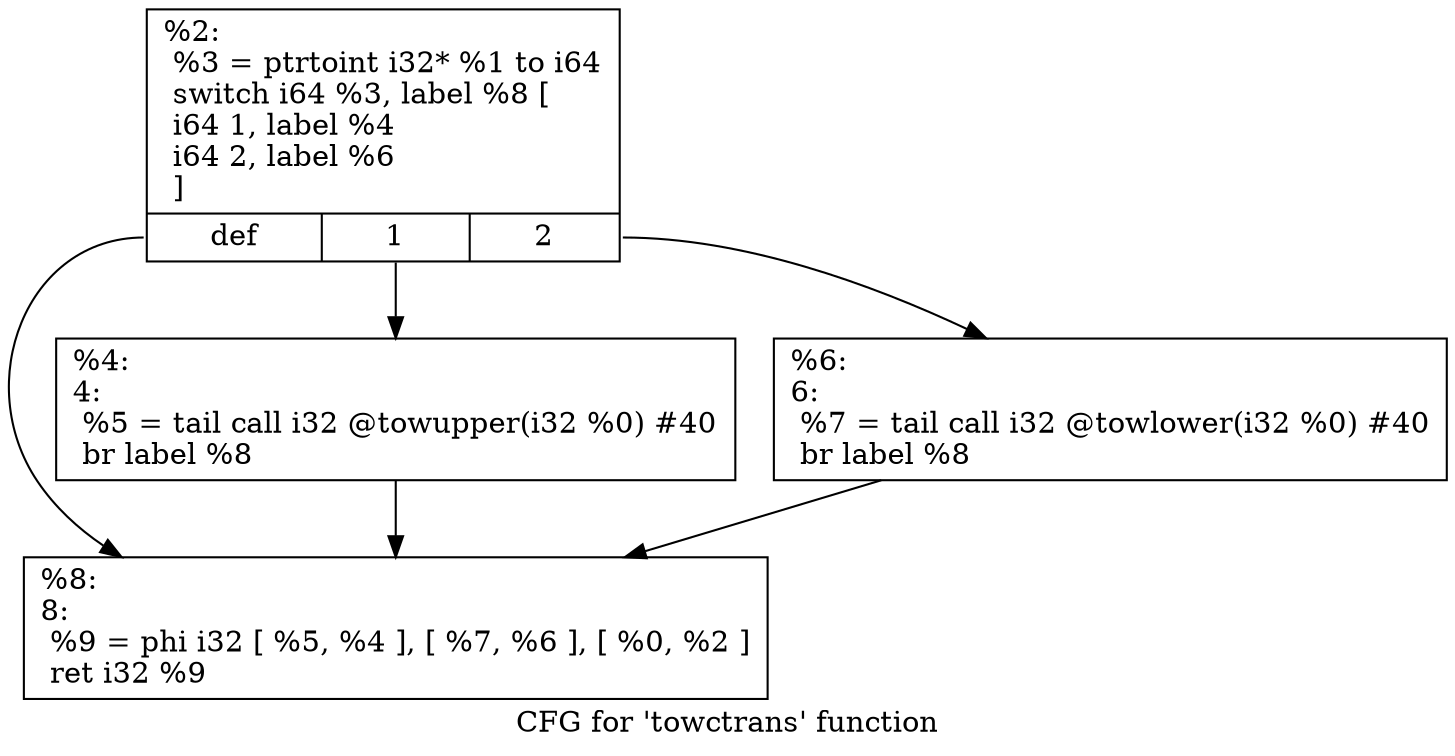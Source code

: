 digraph "CFG for 'towctrans' function" {
	label="CFG for 'towctrans' function";

	Node0x1c675f0 [shape=record,label="{%2:\l  %3 = ptrtoint i32* %1 to i64\l  switch i64 %3, label %8 [\l    i64 1, label %4\l    i64 2, label %6\l  ]\l|{<s0>def|<s1>1|<s2>2}}"];
	Node0x1c675f0:s0 -> Node0x1c676e0;
	Node0x1c675f0:s1 -> Node0x1c67640;
	Node0x1c675f0:s2 -> Node0x1c67690;
	Node0x1c67640 [shape=record,label="{%4:\l4:                                                \l  %5 = tail call i32 @towupper(i32 %0) #40\l  br label %8\l}"];
	Node0x1c67640 -> Node0x1c676e0;
	Node0x1c67690 [shape=record,label="{%6:\l6:                                                \l  %7 = tail call i32 @towlower(i32 %0) #40\l  br label %8\l}"];
	Node0x1c67690 -> Node0x1c676e0;
	Node0x1c676e0 [shape=record,label="{%8:\l8:                                                \l  %9 = phi i32 [ %5, %4 ], [ %7, %6 ], [ %0, %2 ]\l  ret i32 %9\l}"];
}
